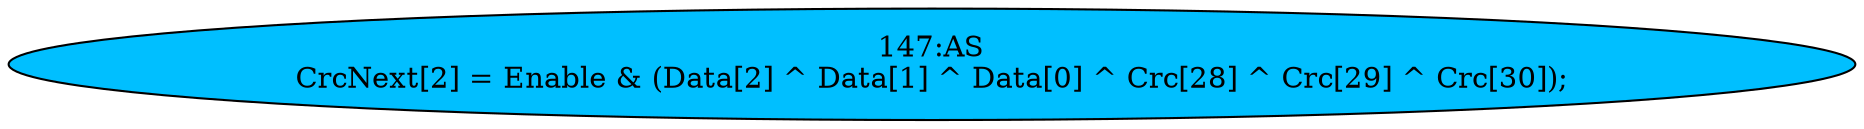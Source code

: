 strict digraph "" {
	node [label="\N"];
	"147:AS"	 [ast="<pyverilog.vparser.ast.Assign object at 0x7f415c23e650>",
		def_var="['CrcNext']",
		fillcolor=deepskyblue,
		label="147:AS
CrcNext[2] = Enable & (Data[2] ^ Data[1] ^ Data[0] ^ Crc[28] ^ Crc[29] ^ Crc[30]);",
		statements="[]",
		style=filled,
		typ=Assign,
		use_var="['Enable', 'Data', 'Data', 'Data', 'Crc', 'Crc', 'Crc']"];
}
